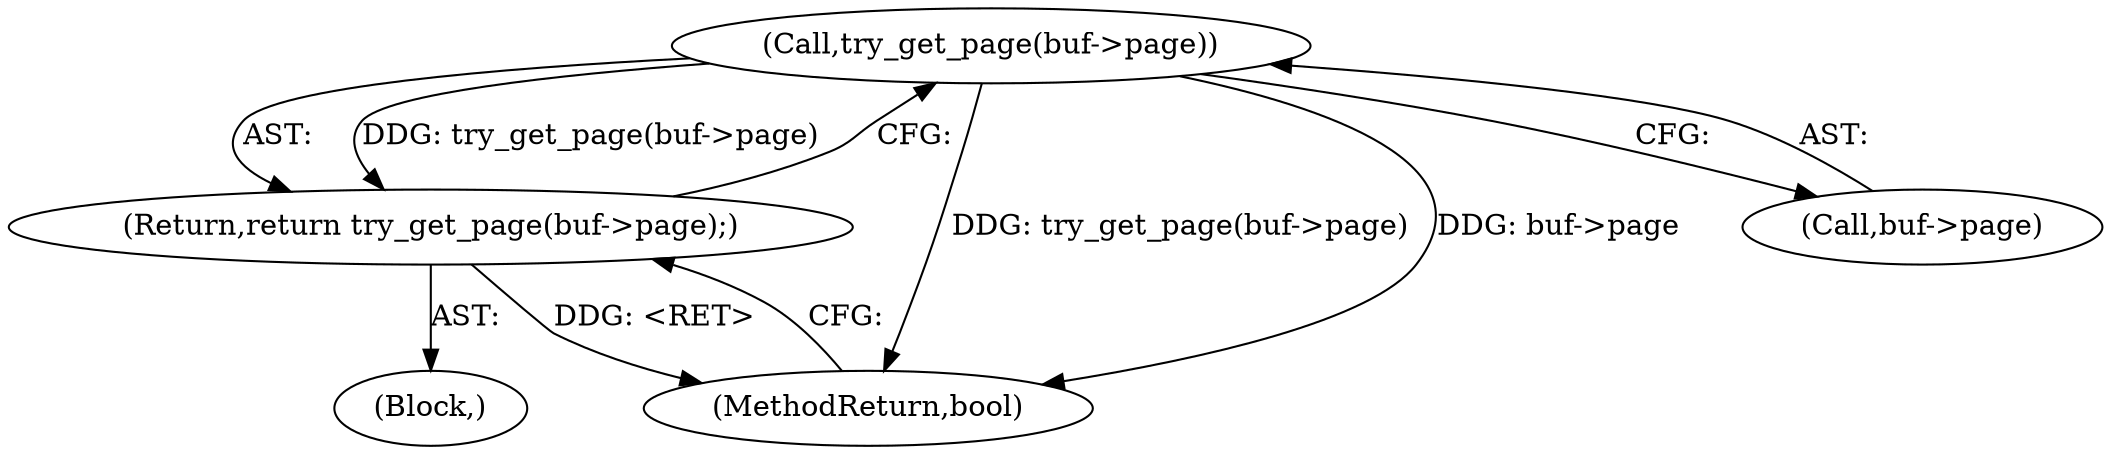 digraph "0_linux_6b3a707736301c2128ca85ce85fb13f60b5e350a_0@pointer" {
"1000105" [label="(Call,try_get_page(buf->page))"];
"1000104" [label="(Return,return try_get_page(buf->page);)"];
"1000104" [label="(Return,return try_get_page(buf->page);)"];
"1000105" [label="(Call,try_get_page(buf->page))"];
"1000103" [label="(Block,)"];
"1000109" [label="(MethodReturn,bool)"];
"1000106" [label="(Call,buf->page)"];
"1000105" -> "1000104"  [label="AST: "];
"1000105" -> "1000106"  [label="CFG: "];
"1000106" -> "1000105"  [label="AST: "];
"1000104" -> "1000105"  [label="CFG: "];
"1000105" -> "1000109"  [label="DDG: try_get_page(buf->page)"];
"1000105" -> "1000109"  [label="DDG: buf->page"];
"1000105" -> "1000104"  [label="DDG: try_get_page(buf->page)"];
"1000104" -> "1000103"  [label="AST: "];
"1000109" -> "1000104"  [label="CFG: "];
"1000104" -> "1000109"  [label="DDG: <RET>"];
}
